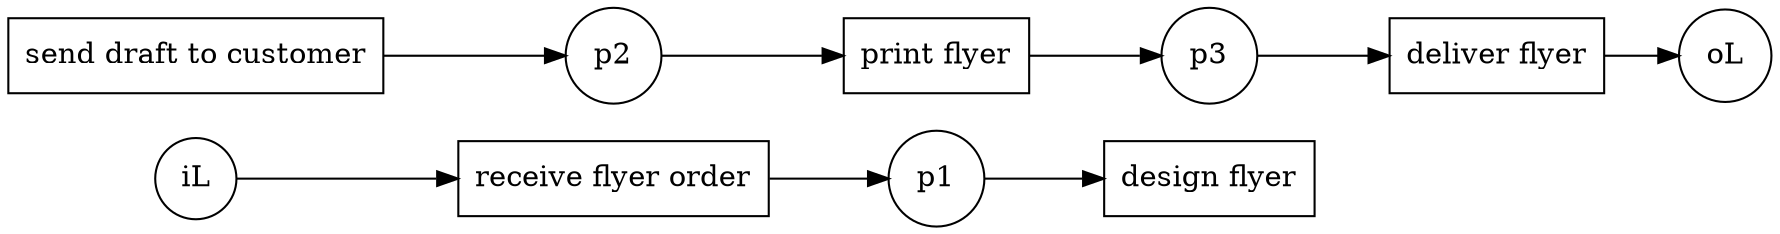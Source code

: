 digraph {
	graph [rankdir=LR]
	"receive flyer order" [shape=rect]
	p1 [shape=circle]
	"receive flyer order" -> p1
	p1 [shape=circle]
	"design flyer" [shape=rect]
	p1 -> "design flyer"
	"send draft to customer" [shape=rect]
	p2 [shape=circle]
	"send draft to customer" -> p2
	p2 [shape=circle]
	"print flyer" [shape=rect]
	p2 -> "print flyer"
	"print flyer" [shape=rect]
	p3 [shape=circle]
	"print flyer" -> p3
	p3 [shape=circle]
	"deliver flyer" [shape=rect]
	p3 -> "deliver flyer"
	iL [shape=circle]
	"receive flyer order" [shape=rect]
	iL -> "receive flyer order"
	oL [shape=circle]
	"deliver flyer" [shape=rect]
	"deliver flyer" -> oL
}
